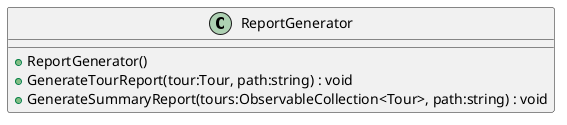 @startuml
class ReportGenerator {
    + ReportGenerator()
    + GenerateTourReport(tour:Tour, path:string) : void
    + GenerateSummaryReport(tours:ObservableCollection<Tour>, path:string) : void
}
@enduml
